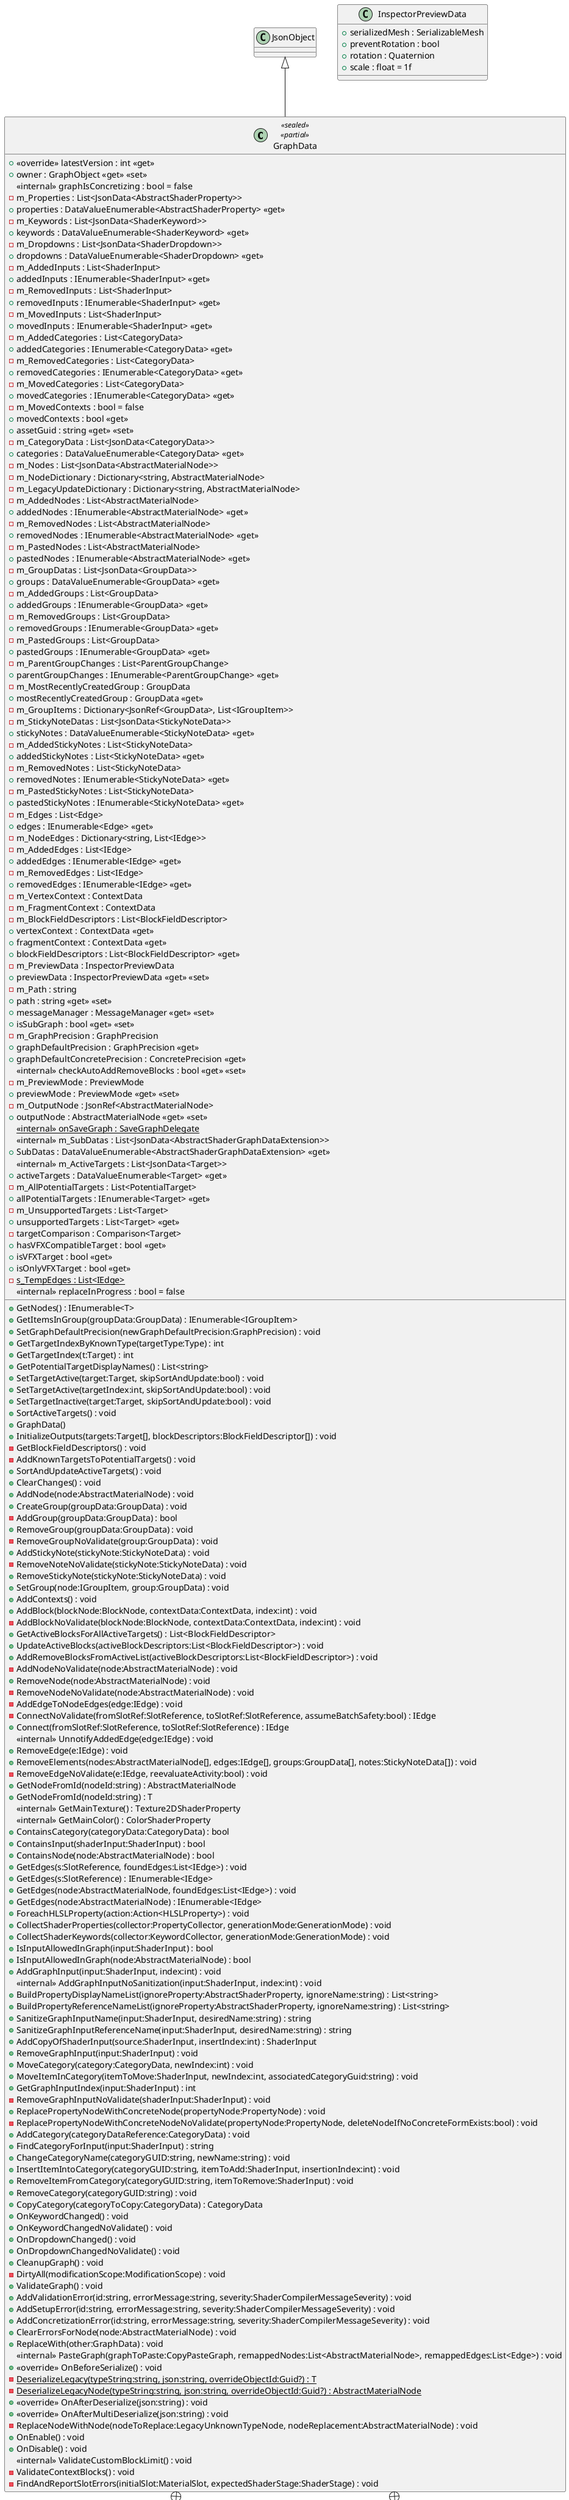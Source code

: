 @startuml
class GraphData <<sealed>> <<partial>> {
    + <<override>> latestVersion : int <<get>>
    + owner : GraphObject <<get>> <<set>>
    <<internal>> graphIsConcretizing : bool = false
    - m_Properties : List<JsonData<AbstractShaderProperty>>
    + properties : DataValueEnumerable<AbstractShaderProperty> <<get>>
    - m_Keywords : List<JsonData<ShaderKeyword>>
    + keywords : DataValueEnumerable<ShaderKeyword> <<get>>
    - m_Dropdowns : List<JsonData<ShaderDropdown>>
    + dropdowns : DataValueEnumerable<ShaderDropdown> <<get>>
    - m_AddedInputs : List<ShaderInput>
    + addedInputs : IEnumerable<ShaderInput> <<get>>
    - m_RemovedInputs : List<ShaderInput>
    + removedInputs : IEnumerable<ShaderInput> <<get>>
    - m_MovedInputs : List<ShaderInput>
    + movedInputs : IEnumerable<ShaderInput> <<get>>
    - m_AddedCategories : List<CategoryData>
    + addedCategories : IEnumerable<CategoryData> <<get>>
    - m_RemovedCategories : List<CategoryData>
    + removedCategories : IEnumerable<CategoryData> <<get>>
    - m_MovedCategories : List<CategoryData>
    + movedCategories : IEnumerable<CategoryData> <<get>>
    - m_MovedContexts : bool = false
    + movedContexts : bool <<get>>
    + assetGuid : string <<get>> <<set>>
    - m_CategoryData : List<JsonData<CategoryData>>
    + categories : DataValueEnumerable<CategoryData> <<get>>
    - m_Nodes : List<JsonData<AbstractMaterialNode>>
    - m_NodeDictionary : Dictionary<string, AbstractMaterialNode>
    - m_LegacyUpdateDictionary : Dictionary<string, AbstractMaterialNode>
    + GetNodes() : IEnumerable<T>
    - m_AddedNodes : List<AbstractMaterialNode>
    + addedNodes : IEnumerable<AbstractMaterialNode> <<get>>
    - m_RemovedNodes : List<AbstractMaterialNode>
    + removedNodes : IEnumerable<AbstractMaterialNode> <<get>>
    - m_PastedNodes : List<AbstractMaterialNode>
    + pastedNodes : IEnumerable<AbstractMaterialNode> <<get>>
    - m_GroupDatas : List<JsonData<GroupData>>
    + groups : DataValueEnumerable<GroupData> <<get>>
    - m_AddedGroups : List<GroupData>
    + addedGroups : IEnumerable<GroupData> <<get>>
    - m_RemovedGroups : List<GroupData>
    + removedGroups : IEnumerable<GroupData> <<get>>
    - m_PastedGroups : List<GroupData>
    + pastedGroups : IEnumerable<GroupData> <<get>>
    - m_ParentGroupChanges : List<ParentGroupChange>
    + parentGroupChanges : IEnumerable<ParentGroupChange> <<get>>
    - m_MostRecentlyCreatedGroup : GroupData
    + mostRecentlyCreatedGroup : GroupData <<get>>
    - m_GroupItems : Dictionary<JsonRef<GroupData>, List<IGroupItem>>
    + GetItemsInGroup(groupData:GroupData) : IEnumerable<IGroupItem>
    - m_StickyNoteDatas : List<JsonData<StickyNoteData>>
    + stickyNotes : DataValueEnumerable<StickyNoteData> <<get>>
    - m_AddedStickyNotes : List<StickyNoteData>
    + addedStickyNotes : List<StickyNoteData> <<get>>
    - m_RemovedNotes : List<StickyNoteData>
    + removedNotes : IEnumerable<StickyNoteData> <<get>>
    - m_PastedStickyNotes : List<StickyNoteData>
    + pastedStickyNotes : IEnumerable<StickyNoteData> <<get>>
    - m_Edges : List<Edge>
    + edges : IEnumerable<Edge> <<get>>
    - m_NodeEdges : Dictionary<string, List<IEdge>>
    - m_AddedEdges : List<IEdge>
    + addedEdges : IEnumerable<IEdge> <<get>>
    - m_RemovedEdges : List<IEdge>
    + removedEdges : IEnumerable<IEdge> <<get>>
    - m_VertexContext : ContextData
    - m_FragmentContext : ContextData
    - m_BlockFieldDescriptors : List<BlockFieldDescriptor>
    + vertexContext : ContextData <<get>>
    + fragmentContext : ContextData <<get>>
    + blockFieldDescriptors : List<BlockFieldDescriptor> <<get>>
    - m_PreviewData : InspectorPreviewData
    + previewData : InspectorPreviewData <<get>> <<set>>
    - m_Path : string
    + path : string <<get>> <<set>>
    + messageManager : MessageManager <<get>> <<set>>
    + isSubGraph : bool <<get>> <<set>>
    - m_GraphPrecision : GraphPrecision
    + graphDefaultPrecision : GraphPrecision <<get>>
    + graphDefaultConcretePrecision : ConcretePrecision <<get>>
    <<internal>> checkAutoAddRemoveBlocks : bool <<get>> <<set>>
    + SetGraphDefaultPrecision(newGraphDefaultPrecision:GraphPrecision) : void
    - m_PreviewMode : PreviewMode
    + previewMode : PreviewMode <<get>> <<set>>
    - m_OutputNode : JsonRef<AbstractMaterialNode>
    + outputNode : AbstractMaterialNode <<get>> <<set>>
    <<internal>> {static} onSaveGraph : SaveGraphDelegate
    <<internal>> m_SubDatas : List<JsonData<AbstractShaderGraphDataExtension>>
    + SubDatas : DataValueEnumerable<AbstractShaderGraphDataExtension> <<get>>
    <<internal>> m_ActiveTargets : List<JsonData<Target>>
    + activeTargets : DataValueEnumerable<Target> <<get>>
    - m_AllPotentialTargets : List<PotentialTarget>
    + allPotentialTargets : IEnumerable<Target> <<get>>
    + GetTargetIndexByKnownType(targetType:Type) : int
    + GetTargetIndex(t:Target) : int
    + GetPotentialTargetDisplayNames() : List<string>
    + SetTargetActive(target:Target, skipSortAndUpdate:bool) : void
    + SetTargetActive(targetIndex:int, skipSortAndUpdate:bool) : void
    + SetTargetInactive(target:Target, skipSortAndUpdate:bool) : void
    - m_UnsupportedTargets : List<Target>
    + unsupportedTargets : List<Target> <<get>>
    - targetComparison : Comparison<Target>
    + SortActiveTargets() : void
    + hasVFXCompatibleTarget : bool <<get>>
    + isVFXTarget : bool <<get>>
    + isOnlyVFXTarget : bool <<get>>
    + GraphData()
    + InitializeOutputs(targets:Target[], blockDescriptors:BlockFieldDescriptor[]) : void
    - GetBlockFieldDescriptors() : void
    - AddKnownTargetsToPotentialTargets() : void
    + SortAndUpdateActiveTargets() : void
    + ClearChanges() : void
    + AddNode(node:AbstractMaterialNode) : void
    + CreateGroup(groupData:GroupData) : void
    - AddGroup(groupData:GroupData) : bool
    + RemoveGroup(groupData:GroupData) : void
    - RemoveGroupNoValidate(group:GroupData) : void
    + AddStickyNote(stickyNote:StickyNoteData) : void
    - RemoveNoteNoValidate(stickyNote:StickyNoteData) : void
    + RemoveStickyNote(stickyNote:StickyNoteData) : void
    + SetGroup(node:IGroupItem, group:GroupData) : void
    + AddContexts() : void
    + AddBlock(blockNode:BlockNode, contextData:ContextData, index:int) : void
    - AddBlockNoValidate(blockNode:BlockNode, contextData:ContextData, index:int) : void
    + GetActiveBlocksForAllActiveTargets() : List<BlockFieldDescriptor>
    + UpdateActiveBlocks(activeBlockDescriptors:List<BlockFieldDescriptor>) : void
    + AddRemoveBlocksFromActiveList(activeBlockDescriptors:List<BlockFieldDescriptor>) : void
    - AddNodeNoValidate(node:AbstractMaterialNode) : void
    + RemoveNode(node:AbstractMaterialNode) : void
    - RemoveNodeNoValidate(node:AbstractMaterialNode) : void
    - AddEdgeToNodeEdges(edge:IEdge) : void
    - ConnectNoValidate(fromSlotRef:SlotReference, toSlotRef:SlotReference, assumeBatchSafety:bool) : IEdge
    + Connect(fromSlotRef:SlotReference, toSlotRef:SlotReference) : IEdge
    <<internal>> UnnotifyAddedEdge(edge:IEdge) : void
    + RemoveEdge(e:IEdge) : void
    + RemoveElements(nodes:AbstractMaterialNode[], edges:IEdge[], groups:GroupData[], notes:StickyNoteData[]) : void
    - RemoveEdgeNoValidate(e:IEdge, reevaluateActivity:bool) : void
    + GetNodeFromId(nodeId:string) : AbstractMaterialNode
    + GetNodeFromId(nodeId:string) : T
    <<internal>> GetMainTexture() : Texture2DShaderProperty
    <<internal>> GetMainColor() : ColorShaderProperty
    + ContainsCategory(categoryData:CategoryData) : bool
    + ContainsInput(shaderInput:ShaderInput) : bool
    + ContainsNode(node:AbstractMaterialNode) : bool
    + GetEdges(s:SlotReference, foundEdges:List<IEdge>) : void
    + GetEdges(s:SlotReference) : IEnumerable<IEdge>
    + GetEdges(node:AbstractMaterialNode, foundEdges:List<IEdge>) : void
    + GetEdges(node:AbstractMaterialNode) : IEnumerable<IEdge>
    + ForeachHLSLProperty(action:Action<HLSLProperty>) : void
    + CollectShaderProperties(collector:PropertyCollector, generationMode:GenerationMode) : void
    + CollectShaderKeywords(collector:KeywordCollector, generationMode:GenerationMode) : void
    + IsInputAllowedInGraph(input:ShaderInput) : bool
    + IsInputAllowedInGraph(node:AbstractMaterialNode) : bool
    + AddGraphInput(input:ShaderInput, index:int) : void
    <<internal>> AddGraphInputNoSanitization(input:ShaderInput, index:int) : void
    + BuildPropertyDisplayNameList(ignoreProperty:AbstractShaderProperty, ignoreName:string) : List<string>
    + BuildPropertyReferenceNameList(ignoreProperty:AbstractShaderProperty, ignoreName:string) : List<string>
    + SanitizeGraphInputName(input:ShaderInput, desiredName:string) : string
    + SanitizeGraphInputReferenceName(input:ShaderInput, desiredName:string) : string
    + AddCopyOfShaderInput(source:ShaderInput, insertIndex:int) : ShaderInput
    + RemoveGraphInput(input:ShaderInput) : void
    + MoveCategory(category:CategoryData, newIndex:int) : void
    + MoveItemInCategory(itemToMove:ShaderInput, newIndex:int, associatedCategoryGuid:string) : void
    + GetGraphInputIndex(input:ShaderInput) : int
    - RemoveGraphInputNoValidate(shaderInput:ShaderInput) : void
    {static} - s_TempEdges : List<IEdge>
    + ReplacePropertyNodeWithConcreteNode(propertyNode:PropertyNode) : void
    - ReplacePropertyNodeWithConcreteNodeNoValidate(propertyNode:PropertyNode, deleteNodeIfNoConcreteFormExists:bool) : void
    + AddCategory(categoryDataReference:CategoryData) : void
    + FindCategoryForInput(input:ShaderInput) : string
    + ChangeCategoryName(categoryGUID:string, newName:string) : void
    + InsertItemIntoCategory(categoryGUID:string, itemToAdd:ShaderInput, insertionIndex:int) : void
    + RemoveItemFromCategory(categoryGUID:string, itemToRemove:ShaderInput) : void
    + RemoveCategory(categoryGUID:string) : void
    + CopyCategory(categoryToCopy:CategoryData) : CategoryData
    + OnKeywordChanged() : void
    + OnKeywordChangedNoValidate() : void
    + OnDropdownChanged() : void
    + OnDropdownChangedNoValidate() : void
    + CleanupGraph() : void
    - DirtyAll(modificationScope:ModificationScope) : void
    + ValidateGraph() : void
    + AddValidationError(id:string, errorMessage:string, severity:ShaderCompilerMessageSeverity) : void
    + AddSetupError(id:string, errorMessage:string, severity:ShaderCompilerMessageSeverity) : void
    + AddConcretizationError(id:string, errorMessage:string, severity:ShaderCompilerMessageSeverity) : void
    + ClearErrorsForNode(node:AbstractMaterialNode) : void
    <<internal>> replaceInProgress : bool = false
    + ReplaceWith(other:GraphData) : void
    <<internal>> PasteGraph(graphToPaste:CopyPasteGraph, remappedNodes:List<AbstractMaterialNode>, remappedEdges:List<Edge>) : void
    + <<override>> OnBeforeSerialize() : void
    {static} - DeserializeLegacy(typeString:string, json:string, overrideObjectId:Guid?) : T
    {static} - DeserializeLegacyNode(typeString:string, json:string, overrideObjectId:Guid?) : AbstractMaterialNode
    + <<override>> OnAfterDeserialize(json:string) : void
    + <<override>> OnAfterMultiDeserialize(json:string) : void
    - ReplaceNodeWithNode(nodeToReplace:LegacyUnknownTypeNode, nodeReplacement:AbstractMaterialNode) : void
    + OnEnable() : void
    + OnDisable() : void
    <<internal>> ValidateCustomBlockLimit() : void
    - ValidateContextBlocks() : void
    - FindAndReportSlotErrors(initialSlot:MaterialSlot, expectedShaderStage:ShaderStage) : void
}
class InspectorPreviewData {
    + serializedMesh : SerializableMesh
    + preventRotation : bool
    + rotation : Quaternion
    + scale : float = 1f
}
class PotentialTarget {
    - m_Target : Target
    - m_KnownType : Type
    - m_UnknownTarget : MultiJsonInternal.UnknownTargetType
    + PotentialTarget(target:Target)
    + IsUnknown() : bool
    + GetUnknown() : MultiJsonInternal.UnknownTargetType
    + knownType : Type <<get>>
    + Is(t:Target) : bool
    + GetDisplayName() : string
    + ReplaceStoredTarget(t:Target) : void
    + GetTarget() : Target
}
class OldGraphDataReadConcretePrecision {
    + m_ConcretePrecision : ConcretePrecision
}
JsonObject <|-- GraphData
GraphData +-- PotentialTarget
GraphData +-- OldGraphDataReadConcretePrecision
@enduml
